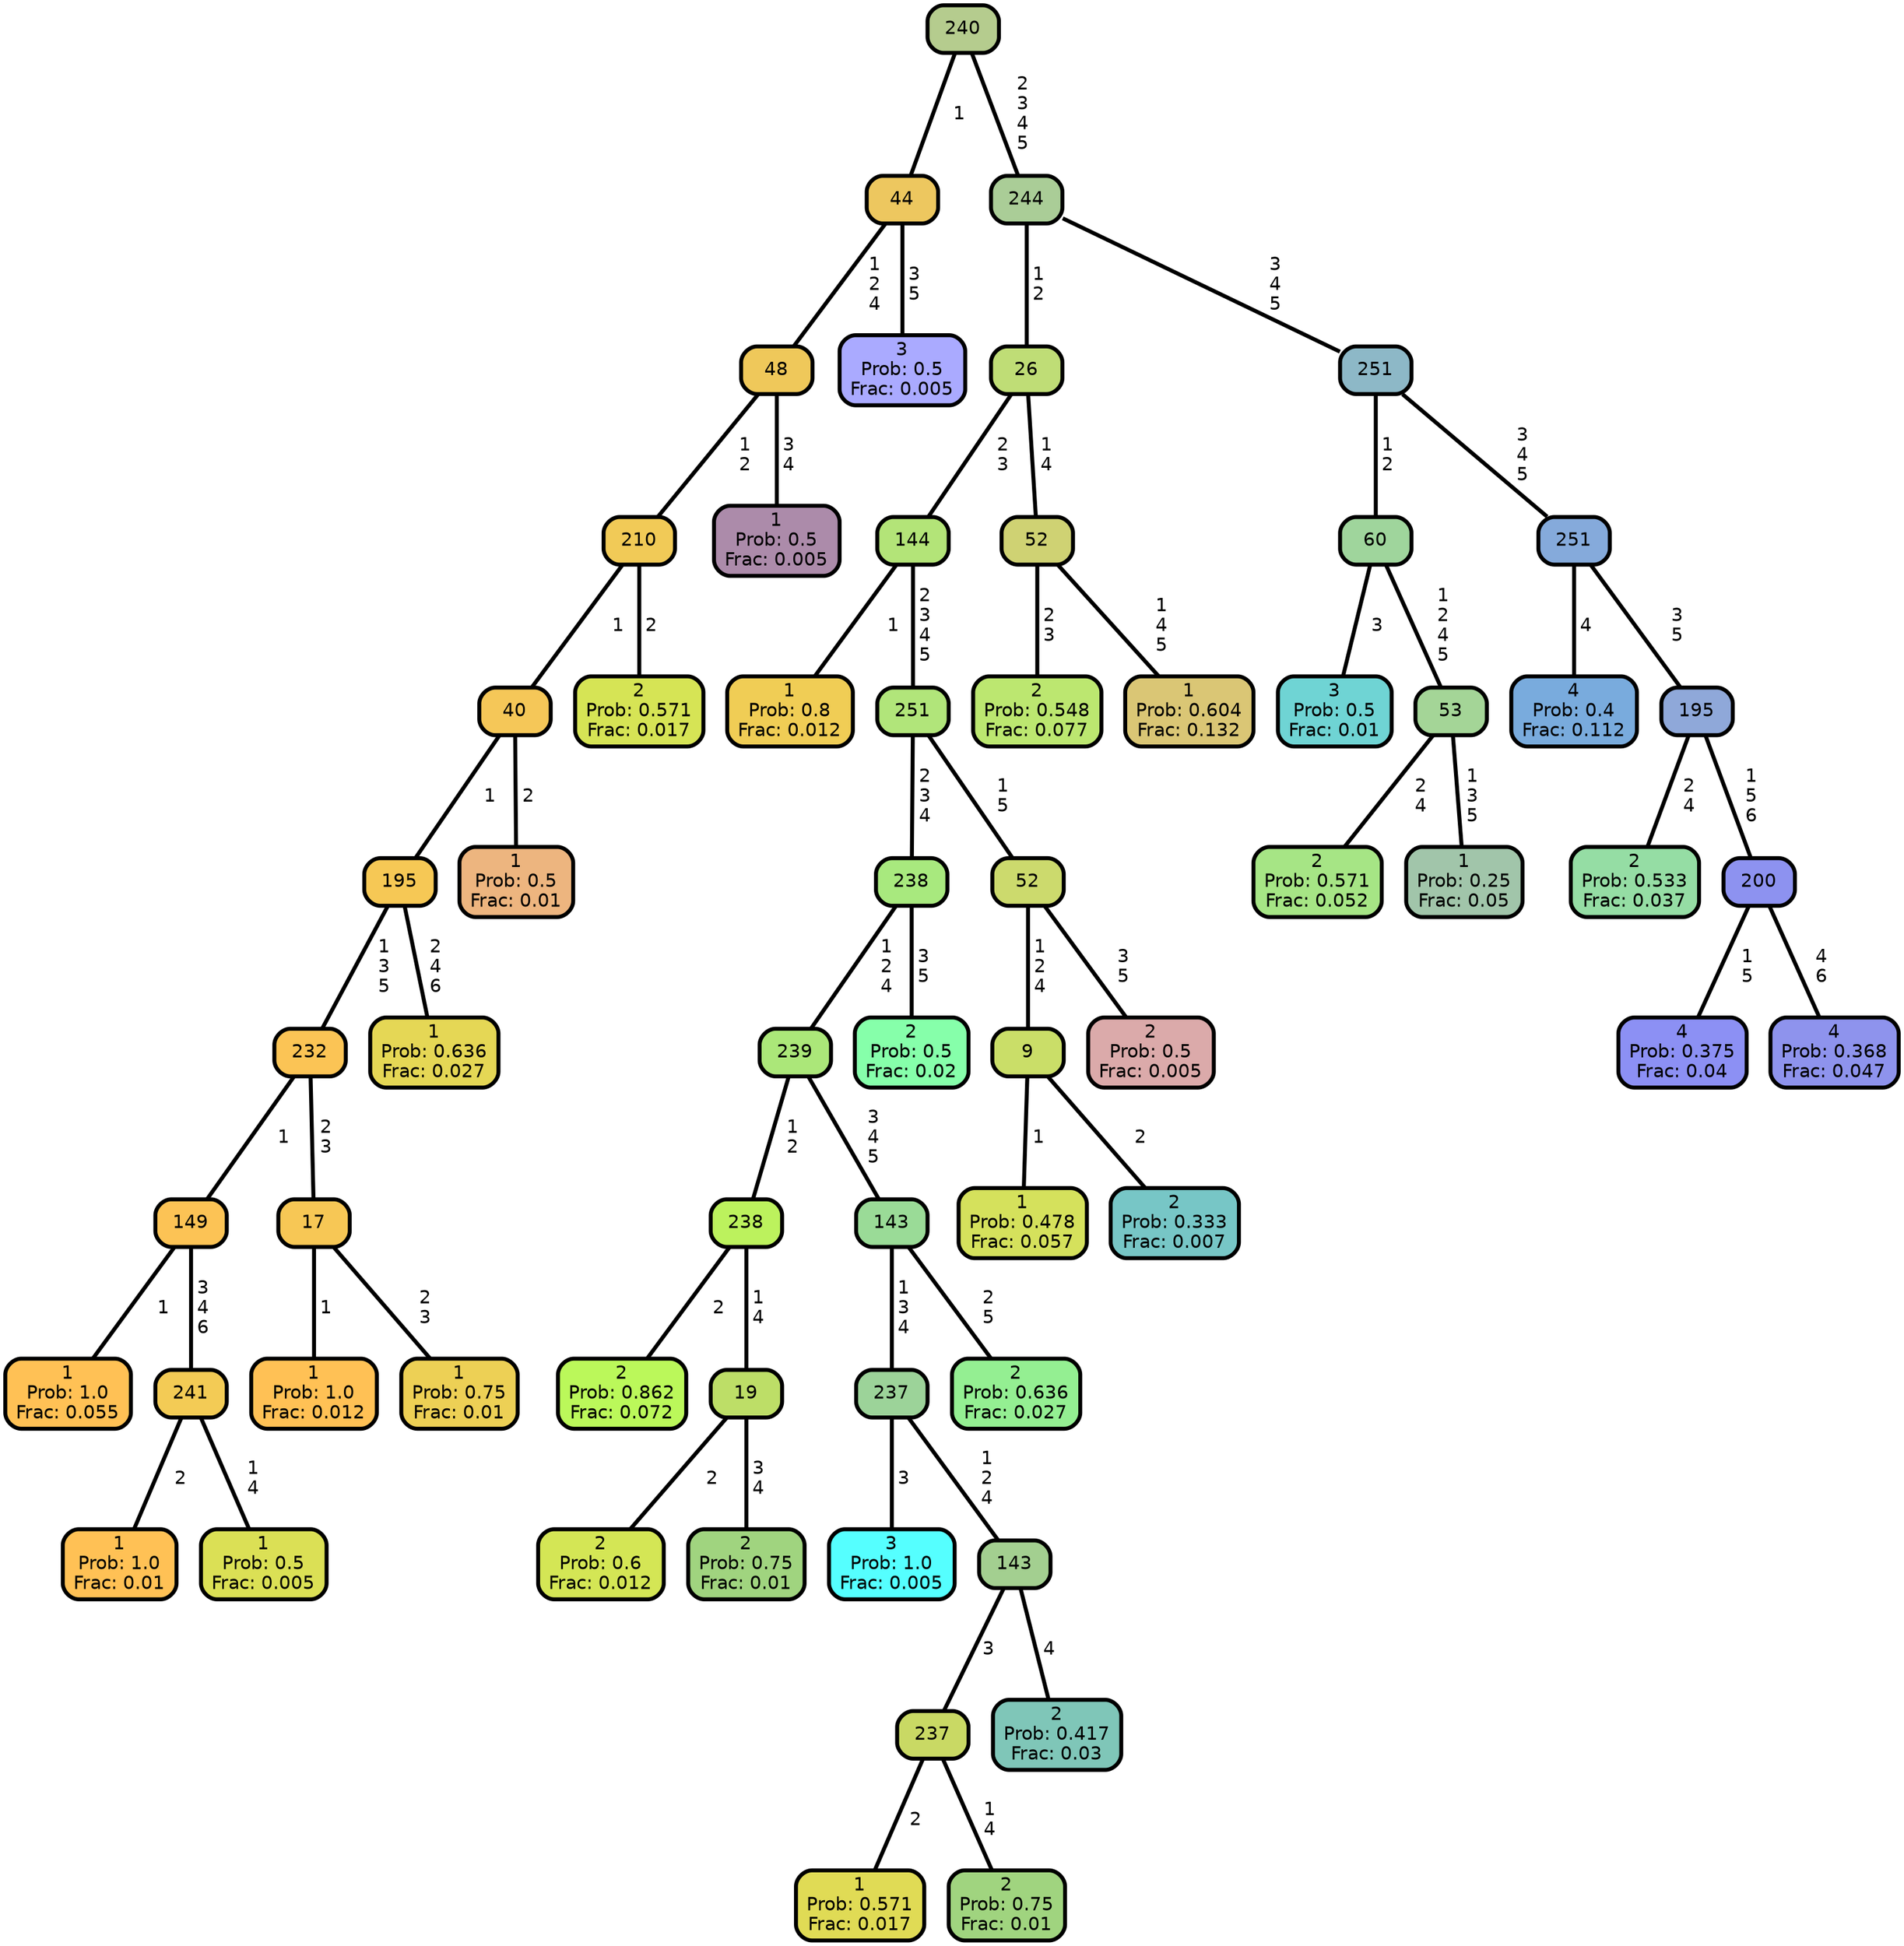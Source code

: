 graph Tree {
node [shape=box, style="filled, rounded",color="black",penwidth="3",fontcolor="black",                 fontname=helvetica] ;
graph [ranksep="0 equally", splines=straight,                 bgcolor=transparent, dpi=200] ;
edge [fontname=helvetica, color=black] ;
0 [label="1
Prob: 1.0
Frac: 0.055", fillcolor="#ffc155"] ;
1 [label="149", fillcolor="#fcc355"] ;
2 [label="1
Prob: 1.0
Frac: 0.01", fillcolor="#ffc155"] ;
3 [label="241", fillcolor="#f3cb55"] ;
4 [label="1
Prob: 0.5
Frac: 0.005", fillcolor="#dbe055"] ;
5 [label="232", fillcolor="#fbc455"] ;
6 [label="1
Prob: 1.0
Frac: 0.012", fillcolor="#ffc155"] ;
7 [label="17", fillcolor="#f7c755"] ;
8 [label="1
Prob: 0.75
Frac: 0.01", fillcolor="#edd055"] ;
9 [label="195", fillcolor="#f6c855"] ;
10 [label="1
Prob: 0.636
Frac: 0.027", fillcolor="#e5d755"] ;
11 [label="40", fillcolor="#f5c758"] ;
12 [label="1
Prob: 0.5
Frac: 0.01", fillcolor="#edb57f"] ;
13 [label="210", fillcolor="#f1ca57"] ;
14 [label="2
Prob: 0.571
Frac: 0.017", fillcolor="#d6e455"] ;
15 [label="48", fillcolor="#efc85a"] ;
16 [label="1
Prob: 0.5
Frac: 0.005", fillcolor="#ac8baa"] ;
17 [label="44", fillcolor="#edc75f"] ;
18 [label="3
Prob: 0.5
Frac: 0.005", fillcolor="#aaaaff"] ;
19 [label="240", fillcolor="#b5cc8e"] ;
20 [label="1
Prob: 0.8
Frac: 0.012", fillcolor="#f0cd55"] ;
21 [label="144", fillcolor="#b3e478"] ;
22 [label="2
Prob: 0.862
Frac: 0.072", fillcolor="#bbf85a"] ;
23 [label="238", fillcolor="#bcf25d"] ;
24 [label="2
Prob: 0.6
Frac: 0.012", fillcolor="#d4e655"] ;
25 [label="19", fillcolor="#bdde67"] ;
26 [label="2
Prob: 0.75
Frac: 0.01", fillcolor="#a0d47f"] ;
27 [label="239", fillcolor="#abe779"] ;
28 [label="3
Prob: 1.0
Frac: 0.005", fillcolor="#55ffff"] ;
29 [label="237", fillcolor="#9cd399"] ;
30 [label="1
Prob: 0.571
Frac: 0.017", fillcolor="#e0db55"] ;
31 [label="237", fillcolor="#c9d964"] ;
32 [label="2
Prob: 0.75
Frac: 0.01", fillcolor="#a0d47f"] ;
33 [label="143", fillcolor="#a3cf90"] ;
34 [label="2
Prob: 0.417
Frac: 0.03", fillcolor="#7fc6b8"] ;
35 [label="143", fillcolor="#9adb97"] ;
36 [label="2
Prob: 0.636
Frac: 0.027", fillcolor="#94ef92"] ;
37 [label="238", fillcolor="#a8e97e"] ;
38 [label="2
Prob: 0.5
Frac: 0.02", fillcolor="#86ffaa"] ;
39 [label="251", fillcolor="#b1e57a"] ;
40 [label="1
Prob: 0.478
Frac: 0.057", fillcolor="#d5e15c"] ;
41 [label="9", fillcolor="#cade68"] ;
42 [label="2
Prob: 0.333
Frac: 0.007", fillcolor="#77c6c6"] ;
43 [label="52", fillcolor="#ccda6d"] ;
44 [label="2
Prob: 0.5
Frac: 0.005", fillcolor="#dbaaaa"] ;
45 [label="26", fillcolor="#bfdd76"] ;
46 [label="2
Prob: 0.548
Frac: 0.077", fillcolor="#bce770"] ;
47 [label="52", fillcolor="#cfd273"] ;
48 [label="1
Prob: 0.604
Frac: 0.132", fillcolor="#dac675"] ;
49 [label="244", fillcolor="#aacd97"] ;
50 [label="3
Prob: 0.5
Frac: 0.01", fillcolor="#6fd4d4"] ;
51 [label="60", fillcolor="#9fd59c"] ;
52 [label="2
Prob: 0.571
Frac: 0.052", fillcolor="#a6e585"] ;
53 [label="53", fillcolor="#a4d597"] ;
54 [label="1
Prob: 0.25
Frac: 0.05", fillcolor="#a1c5aa"] ;
55 [label="251", fillcolor="#8db8c7"] ;
56 [label="4
Prob: 0.4
Frac: 0.112", fillcolor="#79abdd"] ;
57 [label="251", fillcolor="#85aadb"] ;
58 [label="2
Prob: 0.533
Frac: 0.037", fillcolor="#95dda4"] ;
59 [label="195", fillcolor="#8fa8d9"] ;
60 [label="4
Prob: 0.375
Frac: 0.04", fillcolor="#8c90f4"] ;
61 [label="200", fillcolor="#8d92f0"] ;
62 [label="4
Prob: 0.368
Frac: 0.047", fillcolor="#8e93ed"] ;
1 -- 0 [label=" 1",penwidth=3] ;
1 -- 3 [label=" 3\n 4\n 6",penwidth=3] ;
3 -- 2 [label=" 2",penwidth=3] ;
3 -- 4 [label=" 1\n 4",penwidth=3] ;
5 -- 1 [label=" 1",penwidth=3] ;
5 -- 7 [label=" 2\n 3",penwidth=3] ;
7 -- 6 [label=" 1",penwidth=3] ;
7 -- 8 [label=" 2\n 3",penwidth=3] ;
9 -- 5 [label=" 1\n 3\n 5",penwidth=3] ;
9 -- 10 [label=" 2\n 4\n 6",penwidth=3] ;
11 -- 9 [label=" 1",penwidth=3] ;
11 -- 12 [label=" 2",penwidth=3] ;
13 -- 11 [label=" 1",penwidth=3] ;
13 -- 14 [label=" 2",penwidth=3] ;
15 -- 13 [label=" 1\n 2",penwidth=3] ;
15 -- 16 [label=" 3\n 4",penwidth=3] ;
17 -- 15 [label=" 1\n 2\n 4",penwidth=3] ;
17 -- 18 [label=" 3\n 5",penwidth=3] ;
19 -- 17 [label=" 1",penwidth=3] ;
19 -- 49 [label=" 2\n 3\n 4\n 5",penwidth=3] ;
21 -- 20 [label=" 1",penwidth=3] ;
21 -- 39 [label=" 2\n 3\n 4\n 5",penwidth=3] ;
23 -- 22 [label=" 2",penwidth=3] ;
23 -- 25 [label=" 1\n 4",penwidth=3] ;
25 -- 24 [label=" 2",penwidth=3] ;
25 -- 26 [label=" 3\n 4",penwidth=3] ;
27 -- 23 [label=" 1\n 2",penwidth=3] ;
27 -- 35 [label=" 3\n 4\n 5",penwidth=3] ;
29 -- 28 [label=" 3",penwidth=3] ;
29 -- 33 [label=" 1\n 2\n 4",penwidth=3] ;
31 -- 30 [label=" 2",penwidth=3] ;
31 -- 32 [label=" 1\n 4",penwidth=3] ;
33 -- 31 [label=" 3",penwidth=3] ;
33 -- 34 [label=" 4",penwidth=3] ;
35 -- 29 [label=" 1\n 3\n 4",penwidth=3] ;
35 -- 36 [label=" 2\n 5",penwidth=3] ;
37 -- 27 [label=" 1\n 2\n 4",penwidth=3] ;
37 -- 38 [label=" 3\n 5",penwidth=3] ;
39 -- 37 [label=" 2\n 3\n 4",penwidth=3] ;
39 -- 43 [label=" 1\n 5",penwidth=3] ;
41 -- 40 [label=" 1",penwidth=3] ;
41 -- 42 [label=" 2",penwidth=3] ;
43 -- 41 [label=" 1\n 2\n 4",penwidth=3] ;
43 -- 44 [label=" 3\n 5",penwidth=3] ;
45 -- 21 [label=" 2\n 3",penwidth=3] ;
45 -- 47 [label=" 1\n 4",penwidth=3] ;
47 -- 46 [label=" 2\n 3",penwidth=3] ;
47 -- 48 [label=" 1\n 4\n 5",penwidth=3] ;
49 -- 45 [label=" 1\n 2",penwidth=3] ;
49 -- 55 [label=" 3\n 4\n 5",penwidth=3] ;
51 -- 50 [label=" 3",penwidth=3] ;
51 -- 53 [label=" 1\n 2\n 4\n 5",penwidth=3] ;
53 -- 52 [label=" 2\n 4",penwidth=3] ;
53 -- 54 [label=" 1\n 3\n 5",penwidth=3] ;
55 -- 51 [label=" 1\n 2",penwidth=3] ;
55 -- 57 [label=" 3\n 4\n 5",penwidth=3] ;
57 -- 56 [label=" 4",penwidth=3] ;
57 -- 59 [label=" 3\n 5",penwidth=3] ;
59 -- 58 [label=" 2\n 4",penwidth=3] ;
59 -- 61 [label=" 1\n 5\n 6",penwidth=3] ;
61 -- 60 [label=" 1\n 5",penwidth=3] ;
61 -- 62 [label=" 4\n 6",penwidth=3] ;
{rank = same;}}